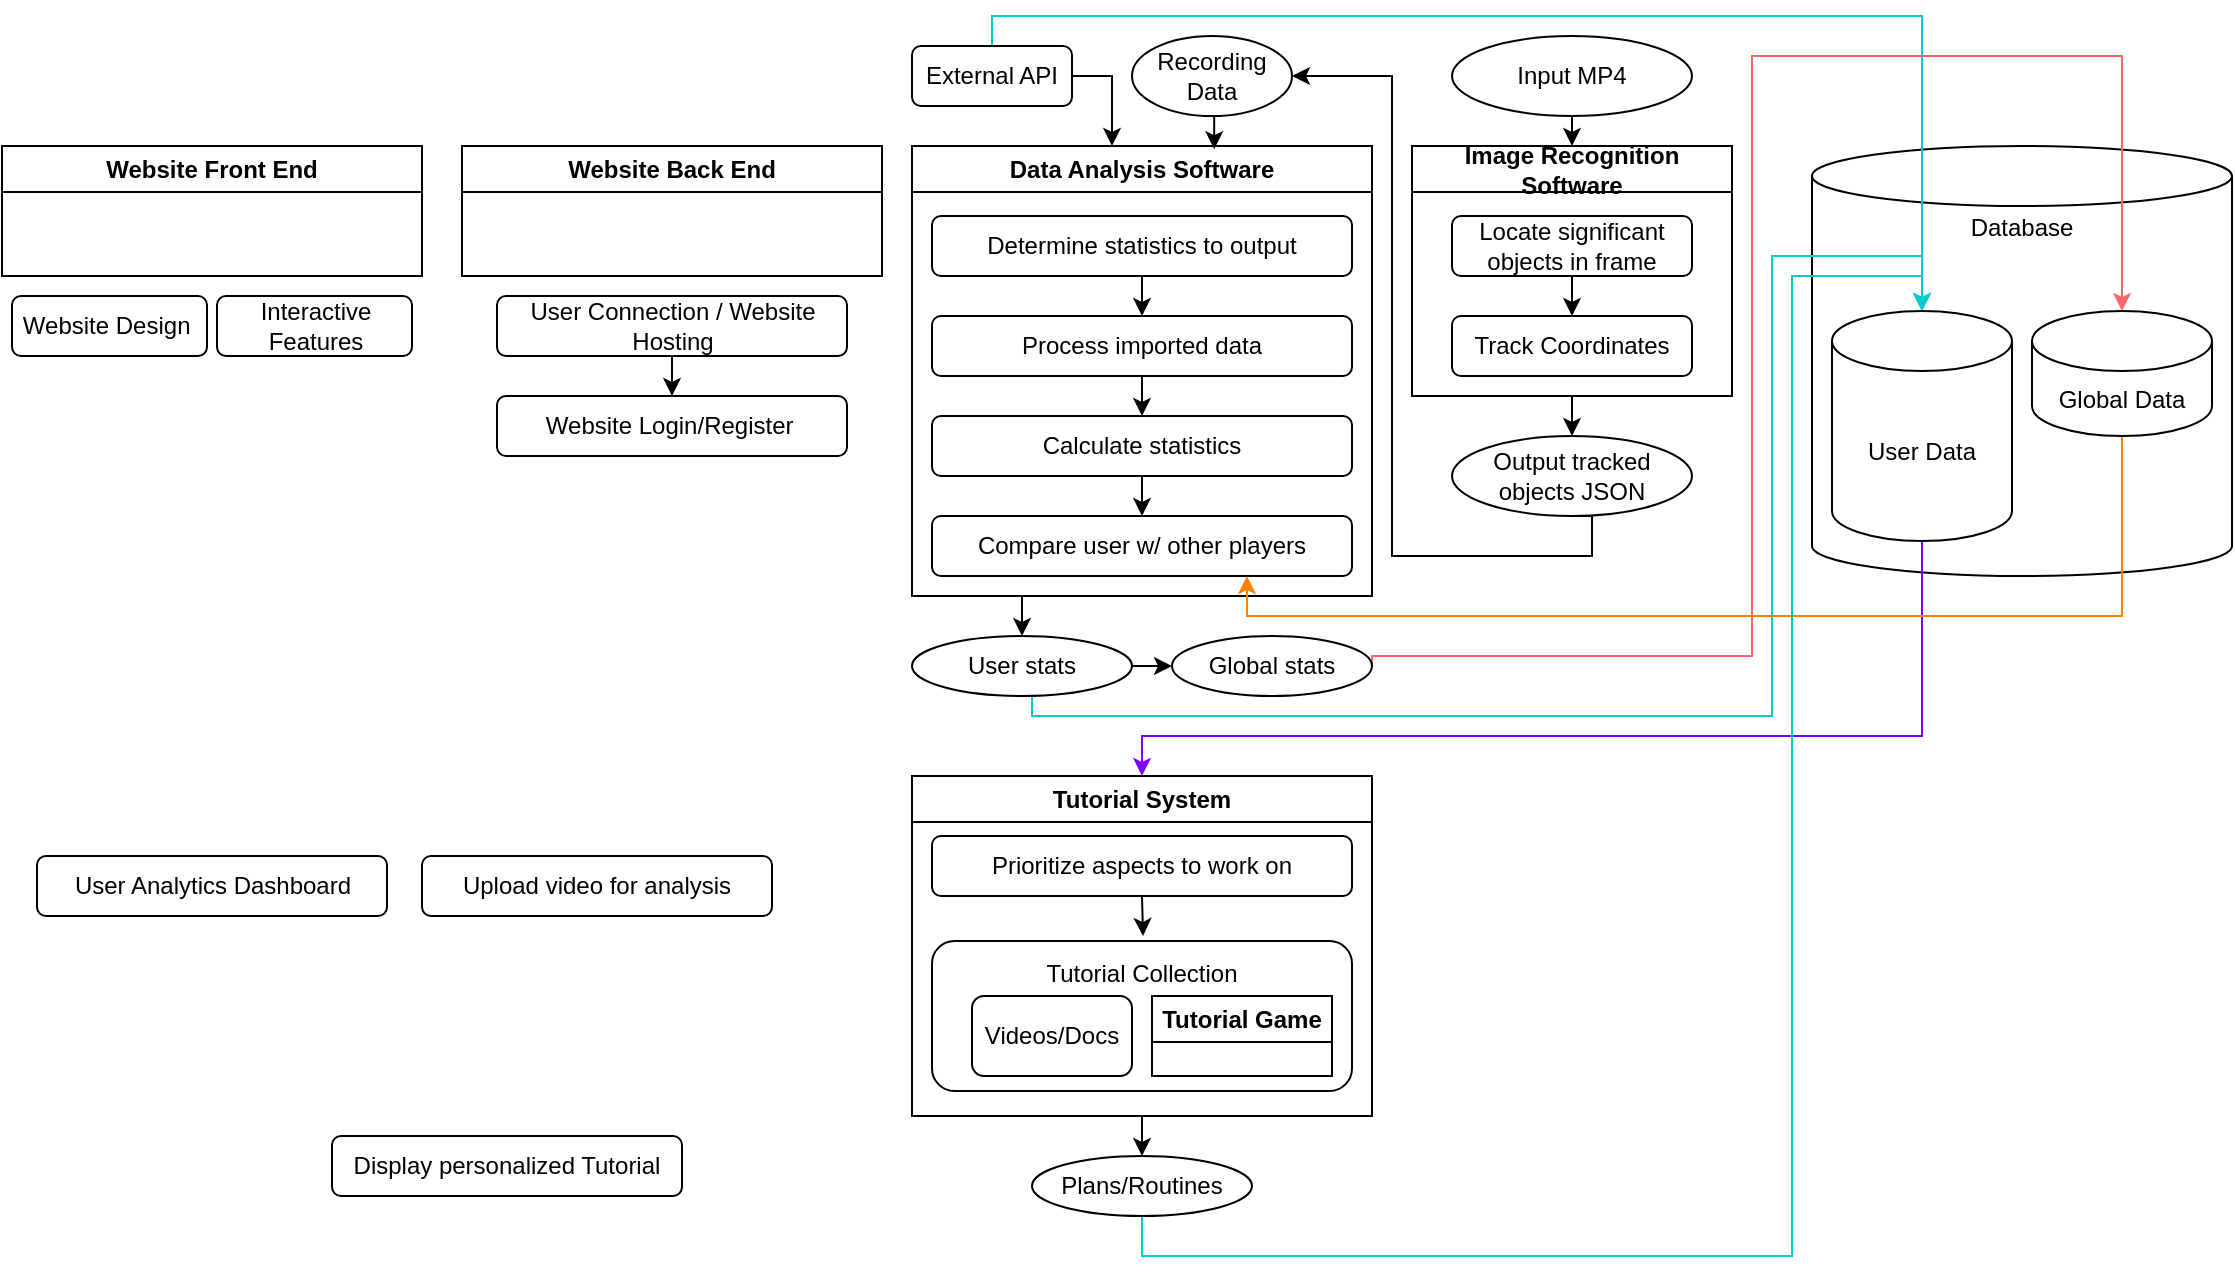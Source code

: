 <mxfile version="20.8.11" type="github"><diagram name="Page-1" id="dmgHdSIxBXw5DcmxPQaa"><mxGraphModel dx="1105" dy="1651" grid="1" gridSize="10" guides="1" tooltips="1" connect="1" arrows="1" fold="1" page="1" pageScale="1" pageWidth="850" pageHeight="1100" math="0" shadow="0"><root><mxCell id="0"/><mxCell id="1" parent="0"/><mxCell id="9tfqn4m647N9T7skgzmH-1" value="Website Back End" style="swimlane;whiteSpace=wrap;html=1;startSize=23;" vertex="1" parent="1"><mxGeometry x="245" y="15" width="210" height="65" as="geometry"><mxRectangle x="40" y="60" width="80" height="30" as="alternateBounds"/></mxGeometry></mxCell><mxCell id="9tfqn4m647N9T7skgzmH-3" value="&lt;p style=&quot;line-height: 120%;&quot;&gt;Database&lt;/p&gt;&lt;p style=&quot;line-height: 120%;&quot;&gt;&lt;br&gt;&lt;/p&gt;&lt;p style=&quot;line-height: 120%;&quot;&gt;&lt;br&gt;&lt;/p&gt;&lt;p style=&quot;line-height: 120%;&quot;&gt;&lt;br&gt;&lt;/p&gt;&lt;p style=&quot;line-height: 120%;&quot;&gt;&lt;br&gt;&lt;/p&gt;&lt;p style=&quot;line-height: 120%;&quot;&gt;&lt;br&gt;&lt;/p&gt;&lt;p style=&quot;line-height: 120%;&quot;&gt;&lt;br&gt;&lt;/p&gt;" style="shape=cylinder3;whiteSpace=wrap;html=1;boundedLbl=1;backgroundOutline=1;size=15;" vertex="1" parent="1"><mxGeometry x="920" y="15" width="210" height="215" as="geometry"/></mxCell><mxCell id="9tfqn4m647N9T7skgzmH-24" style="edgeStyle=orthogonalEdgeStyle;rounded=0;orthogonalLoop=1;jettySize=auto;html=1;exitX=0.5;exitY=1;exitDx=0;exitDy=0;entryX=0.5;entryY=0;entryDx=0;entryDy=0;" edge="1" parent="1" source="9tfqn4m647N9T7skgzmH-19" target="9tfqn4m647N9T7skgzmH-23"><mxGeometry relative="1" as="geometry"/></mxCell><mxCell id="9tfqn4m647N9T7skgzmH-19" value="User Connection / Website Hosting" style="rounded=1;whiteSpace=wrap;html=1;" vertex="1" parent="1"><mxGeometry x="262.5" y="90" width="175" height="30" as="geometry"/></mxCell><mxCell id="9tfqn4m647N9T7skgzmH-23" value="Website Login/Register&amp;nbsp;" style="rounded=1;whiteSpace=wrap;html=1;" vertex="1" parent="1"><mxGeometry x="262.5" y="140" width="175" height="30" as="geometry"/></mxCell><mxCell id="9tfqn4m647N9T7skgzmH-25" value="User Analytics Dashboard" style="rounded=1;whiteSpace=wrap;html=1;" vertex="1" parent="1"><mxGeometry x="32.5" y="370" width="175" height="30" as="geometry"/></mxCell><mxCell id="9tfqn4m647N9T7skgzmH-26" value="Upload video for analysis" style="rounded=1;whiteSpace=wrap;html=1;" vertex="1" parent="1"><mxGeometry x="225" y="370" width="175" height="30" as="geometry"/></mxCell><mxCell id="9tfqn4m647N9T7skgzmH-27" value="Display personalized Tutorial" style="rounded=1;whiteSpace=wrap;html=1;" vertex="1" parent="1"><mxGeometry x="180" y="510" width="175" height="30" as="geometry"/></mxCell><mxCell id="9tfqn4m647N9T7skgzmH-32" value="Website Design&amp;nbsp;" style="rounded=1;whiteSpace=wrap;html=1;" vertex="1" parent="1"><mxGeometry x="20" y="90" width="97.5" height="30" as="geometry"/></mxCell><mxCell id="9tfqn4m647N9T7skgzmH-47" style="edgeStyle=orthogonalEdgeStyle;rounded=0;orthogonalLoop=1;jettySize=auto;html=1;exitX=0.5;exitY=1;exitDx=0;exitDy=0;entryX=0.5;entryY=0;entryDx=0;entryDy=0;" edge="1" parent="1" source="9tfqn4m647N9T7skgzmH-13" target="9tfqn4m647N9T7skgzmH-46"><mxGeometry relative="1" as="geometry"/></mxCell><mxCell id="9tfqn4m647N9T7skgzmH-13" value="Image Recognition Software" style="swimlane;whiteSpace=wrap;html=1;" vertex="1" parent="1"><mxGeometry x="720" y="15" width="160" height="125" as="geometry"/></mxCell><mxCell id="9tfqn4m647N9T7skgzmH-44" style="edgeStyle=orthogonalEdgeStyle;rounded=0;orthogonalLoop=1;jettySize=auto;html=1;exitX=0.5;exitY=1;exitDx=0;exitDy=0;entryX=0.5;entryY=0;entryDx=0;entryDy=0;" edge="1" parent="9tfqn4m647N9T7skgzmH-13" source="9tfqn4m647N9T7skgzmH-39" target="9tfqn4m647N9T7skgzmH-43"><mxGeometry relative="1" as="geometry"/></mxCell><mxCell id="9tfqn4m647N9T7skgzmH-39" value="Locate significant objects in frame" style="rounded=1;whiteSpace=wrap;html=1;" vertex="1" parent="9tfqn4m647N9T7skgzmH-13"><mxGeometry x="20" y="35" width="120" height="30" as="geometry"/></mxCell><mxCell id="9tfqn4m647N9T7skgzmH-43" value="Track Coordinates" style="rounded=1;whiteSpace=wrap;html=1;" vertex="1" parent="9tfqn4m647N9T7skgzmH-13"><mxGeometry x="20" y="85" width="120" height="30" as="geometry"/></mxCell><mxCell id="9tfqn4m647N9T7skgzmH-74" style="edgeStyle=orthogonalEdgeStyle;rounded=0;orthogonalLoop=1;jettySize=auto;html=1;exitX=0.25;exitY=1;exitDx=0;exitDy=0;entryX=0.5;entryY=0;entryDx=0;entryDy=0;" edge="1" parent="1" source="9tfqn4m647N9T7skgzmH-18" target="9tfqn4m647N9T7skgzmH-55"><mxGeometry relative="1" as="geometry"/></mxCell><mxCell id="9tfqn4m647N9T7skgzmH-18" value="Data Analysis Software" style="swimlane;whiteSpace=wrap;html=1;" vertex="1" parent="1"><mxGeometry x="470" y="15" width="230" height="225" as="geometry"/></mxCell><mxCell id="9tfqn4m647N9T7skgzmH-64" style="edgeStyle=orthogonalEdgeStyle;rounded=0;orthogonalLoop=1;jettySize=auto;html=1;exitX=0.5;exitY=1;exitDx=0;exitDy=0;entryX=0.5;entryY=0;entryDx=0;entryDy=0;" edge="1" parent="9tfqn4m647N9T7skgzmH-18" source="9tfqn4m647N9T7skgzmH-52" target="9tfqn4m647N9T7skgzmH-53"><mxGeometry relative="1" as="geometry"/></mxCell><mxCell id="9tfqn4m647N9T7skgzmH-52" value="Determine statistics to output" style="rounded=1;whiteSpace=wrap;html=1;" vertex="1" parent="9tfqn4m647N9T7skgzmH-18"><mxGeometry x="10" y="35" width="210" height="30" as="geometry"/></mxCell><mxCell id="9tfqn4m647N9T7skgzmH-65" style="edgeStyle=orthogonalEdgeStyle;rounded=0;orthogonalLoop=1;jettySize=auto;html=1;exitX=0.5;exitY=1;exitDx=0;exitDy=0;entryX=0.5;entryY=0;entryDx=0;entryDy=0;" edge="1" parent="9tfqn4m647N9T7skgzmH-18" source="9tfqn4m647N9T7skgzmH-53" target="9tfqn4m647N9T7skgzmH-54"><mxGeometry relative="1" as="geometry"/></mxCell><mxCell id="9tfqn4m647N9T7skgzmH-53" value="Process imported data" style="rounded=1;whiteSpace=wrap;html=1;" vertex="1" parent="9tfqn4m647N9T7skgzmH-18"><mxGeometry x="10" y="85" width="210" height="30" as="geometry"/></mxCell><mxCell id="9tfqn4m647N9T7skgzmH-71" style="edgeStyle=orthogonalEdgeStyle;rounded=0;orthogonalLoop=1;jettySize=auto;html=1;exitX=0.5;exitY=1;exitDx=0;exitDy=0;entryX=0.5;entryY=0;entryDx=0;entryDy=0;" edge="1" parent="9tfqn4m647N9T7skgzmH-18" source="9tfqn4m647N9T7skgzmH-54" target="9tfqn4m647N9T7skgzmH-70"><mxGeometry relative="1" as="geometry"/></mxCell><mxCell id="9tfqn4m647N9T7skgzmH-54" value="Calculate statistics" style="rounded=1;whiteSpace=wrap;html=1;" vertex="1" parent="9tfqn4m647N9T7skgzmH-18"><mxGeometry x="10" y="135" width="210" height="30" as="geometry"/></mxCell><mxCell id="9tfqn4m647N9T7skgzmH-70" value="Compare user w/ other players" style="rounded=1;whiteSpace=wrap;html=1;" vertex="1" parent="9tfqn4m647N9T7skgzmH-18"><mxGeometry x="10" y="185" width="210" height="30" as="geometry"/></mxCell><mxCell id="9tfqn4m647N9T7skgzmH-33" value="Website Front End" style="swimlane;whiteSpace=wrap;html=1;startSize=23;" vertex="1" parent="1"><mxGeometry x="15" y="15" width="210" height="65" as="geometry"><mxRectangle x="40" y="60" width="80" height="30" as="alternateBounds"/></mxGeometry></mxCell><mxCell id="9tfqn4m647N9T7skgzmH-34" value="Interactive Features" style="rounded=1;whiteSpace=wrap;html=1;" vertex="1" parent="1"><mxGeometry x="122.5" y="90" width="97.5" height="30" as="geometry"/></mxCell><mxCell id="9tfqn4m647N9T7skgzmH-42" style="edgeStyle=orthogonalEdgeStyle;rounded=0;orthogonalLoop=1;jettySize=auto;html=1;exitX=0.5;exitY=1;exitDx=0;exitDy=0;entryX=0.5;entryY=0;entryDx=0;entryDy=0;" edge="1" parent="1" source="9tfqn4m647N9T7skgzmH-40" target="9tfqn4m647N9T7skgzmH-13"><mxGeometry relative="1" as="geometry"/></mxCell><mxCell id="9tfqn4m647N9T7skgzmH-40" value="Input MP4" style="ellipse;whiteSpace=wrap;html=1;" vertex="1" parent="1"><mxGeometry x="740" y="-40" width="120" height="40" as="geometry"/></mxCell><mxCell id="9tfqn4m647N9T7skgzmH-49" style="edgeStyle=orthogonalEdgeStyle;rounded=0;orthogonalLoop=1;jettySize=auto;html=1;exitX=0.5;exitY=1;exitDx=0;exitDy=0;" edge="1" parent="1" source="9tfqn4m647N9T7skgzmH-46"><mxGeometry relative="1" as="geometry"><mxPoint x="660" y="-20.0" as="targetPoint"/><Array as="points"><mxPoint x="810" y="220"/><mxPoint x="710" y="220"/><mxPoint x="710" y="-20"/></Array></mxGeometry></mxCell><mxCell id="9tfqn4m647N9T7skgzmH-46" value="Output tracked objects JSON" style="ellipse;whiteSpace=wrap;html=1;" vertex="1" parent="1"><mxGeometry x="740" y="160" width="120" height="40" as="geometry"/></mxCell><mxCell id="9tfqn4m647N9T7skgzmH-48" style="edgeStyle=orthogonalEdgeStyle;rounded=0;orthogonalLoop=1;jettySize=auto;html=1;exitX=1;exitY=0.5;exitDx=0;exitDy=0;" edge="1" parent="1" source="9tfqn4m647N9T7skgzmH-37"><mxGeometry relative="1" as="geometry"><mxPoint x="570" y="15" as="targetPoint"/><Array as="points"><mxPoint x="570" y="-20"/><mxPoint x="570" y="15"/></Array></mxGeometry></mxCell><mxCell id="9tfqn4m647N9T7skgzmH-63" style="edgeStyle=orthogonalEdgeStyle;rounded=0;orthogonalLoop=1;jettySize=auto;html=1;exitX=0.5;exitY=0;exitDx=0;exitDy=0;strokeColor=#00CCCC;" edge="1" parent="1" source="9tfqn4m647N9T7skgzmH-37" target="9tfqn4m647N9T7skgzmH-57"><mxGeometry relative="1" as="geometry"><Array as="points"><mxPoint x="510" y="-50"/><mxPoint x="975" y="-50"/></Array></mxGeometry></mxCell><mxCell id="9tfqn4m647N9T7skgzmH-37" value="External API" style="rounded=1;whiteSpace=wrap;html=1;" vertex="1" parent="1"><mxGeometry x="470" y="-35" width="80" height="30" as="geometry"/></mxCell><mxCell id="9tfqn4m647N9T7skgzmH-51" style="edgeStyle=orthogonalEdgeStyle;rounded=0;orthogonalLoop=1;jettySize=auto;html=1;exitX=0.5;exitY=1;exitDx=0;exitDy=0;entryX=0.657;entryY=0.007;entryDx=0;entryDy=0;entryPerimeter=0;" edge="1" parent="1" source="9tfqn4m647N9T7skgzmH-50" target="9tfqn4m647N9T7skgzmH-18"><mxGeometry relative="1" as="geometry"/></mxCell><mxCell id="9tfqn4m647N9T7skgzmH-50" value="Recording Data" style="ellipse;whiteSpace=wrap;html=1;" vertex="1" parent="1"><mxGeometry x="580" y="-40" width="80" height="40" as="geometry"/></mxCell><mxCell id="9tfqn4m647N9T7skgzmH-62" style="edgeStyle=orthogonalEdgeStyle;rounded=0;orthogonalLoop=1;jettySize=auto;html=1;exitX=0.5;exitY=1;exitDx=0;exitDy=0;entryX=0.5;entryY=0;entryDx=0;entryDy=0;entryPerimeter=0;strokeColor=#00CCCC;" edge="1" parent="1" source="9tfqn4m647N9T7skgzmH-55" target="9tfqn4m647N9T7skgzmH-57"><mxGeometry relative="1" as="geometry"><Array as="points"><mxPoint x="530" y="290"/><mxPoint x="530" y="300"/><mxPoint x="900" y="300"/><mxPoint x="900" y="70"/><mxPoint x="975" y="70"/></Array></mxGeometry></mxCell><mxCell id="9tfqn4m647N9T7skgzmH-72" style="edgeStyle=orthogonalEdgeStyle;rounded=0;orthogonalLoop=1;jettySize=auto;html=1;exitX=1;exitY=0.5;exitDx=0;exitDy=0;entryX=0;entryY=0.5;entryDx=0;entryDy=0;" edge="1" parent="1" source="9tfqn4m647N9T7skgzmH-55" target="9tfqn4m647N9T7skgzmH-68"><mxGeometry relative="1" as="geometry"/></mxCell><mxCell id="9tfqn4m647N9T7skgzmH-55" value="User stats" style="ellipse;whiteSpace=wrap;html=1;" vertex="1" parent="1"><mxGeometry x="470" y="260" width="110" height="30" as="geometry"/></mxCell><mxCell id="9tfqn4m647N9T7skgzmH-77" style="edgeStyle=orthogonalEdgeStyle;rounded=0;orthogonalLoop=1;jettySize=auto;html=1;exitX=0.5;exitY=1;exitDx=0;exitDy=0;exitPerimeter=0;strokeColor=#7F00FF;" edge="1" parent="1" source="9tfqn4m647N9T7skgzmH-57" target="9tfqn4m647N9T7skgzmH-75"><mxGeometry relative="1" as="geometry"><Array as="points"><mxPoint x="975" y="310"/><mxPoint x="585" y="310"/></Array></mxGeometry></mxCell><mxCell id="9tfqn4m647N9T7skgzmH-57" value="User Data" style="shape=cylinder3;whiteSpace=wrap;html=1;boundedLbl=1;backgroundOutline=1;size=15;" vertex="1" parent="1"><mxGeometry x="930" y="97.5" width="90" height="115" as="geometry"/></mxCell><mxCell id="9tfqn4m647N9T7skgzmH-91" style="edgeStyle=orthogonalEdgeStyle;rounded=0;orthogonalLoop=1;jettySize=auto;html=1;exitX=0.5;exitY=1;exitDx=0;exitDy=0;exitPerimeter=0;entryX=0.75;entryY=1;entryDx=0;entryDy=0;strokeColor=#FF8000;" edge="1" parent="1" source="9tfqn4m647N9T7skgzmH-58" target="9tfqn4m647N9T7skgzmH-70"><mxGeometry relative="1" as="geometry"/></mxCell><mxCell id="9tfqn4m647N9T7skgzmH-58" value="Global Data" style="shape=cylinder3;whiteSpace=wrap;html=1;boundedLbl=1;backgroundOutline=1;size=15;" vertex="1" parent="1"><mxGeometry x="1030" y="97.5" width="90" height="62.5" as="geometry"/></mxCell><mxCell id="9tfqn4m647N9T7skgzmH-73" style="edgeStyle=orthogonalEdgeStyle;rounded=0;orthogonalLoop=1;jettySize=auto;html=1;exitX=1;exitY=0.5;exitDx=0;exitDy=0;entryX=0.5;entryY=0;entryDx=0;entryDy=0;entryPerimeter=0;strokeColor=#FF6666;" edge="1" parent="1" source="9tfqn4m647N9T7skgzmH-68" target="9tfqn4m647N9T7skgzmH-58"><mxGeometry relative="1" as="geometry"><Array as="points"><mxPoint x="700" y="270"/><mxPoint x="890" y="270"/><mxPoint x="890" y="-30"/><mxPoint x="1075" y="-30"/></Array></mxGeometry></mxCell><mxCell id="9tfqn4m647N9T7skgzmH-68" value="Global stats" style="ellipse;whiteSpace=wrap;html=1;" vertex="1" parent="1"><mxGeometry x="600" y="260" width="100" height="30" as="geometry"/></mxCell><mxCell id="9tfqn4m647N9T7skgzmH-89" style="edgeStyle=orthogonalEdgeStyle;rounded=0;orthogonalLoop=1;jettySize=auto;html=1;exitX=0.5;exitY=1;exitDx=0;exitDy=0;entryX=0.5;entryY=0;entryDx=0;entryDy=0;" edge="1" parent="1" source="9tfqn4m647N9T7skgzmH-75" target="9tfqn4m647N9T7skgzmH-88"><mxGeometry relative="1" as="geometry"/></mxCell><mxCell id="9tfqn4m647N9T7skgzmH-75" value="Tutorial System" style="swimlane;whiteSpace=wrap;html=1;" vertex="1" parent="1"><mxGeometry x="470" y="330" width="230" height="170" as="geometry"/></mxCell><mxCell id="9tfqn4m647N9T7skgzmH-83" value="Tutorial Collection&lt;br&gt;&lt;br&gt;&lt;br&gt;&lt;br&gt;" style="rounded=1;whiteSpace=wrap;html=1;" vertex="1" parent="9tfqn4m647N9T7skgzmH-75"><mxGeometry x="10" y="82.5" width="210" height="75" as="geometry"/></mxCell><mxCell id="9tfqn4m647N9T7skgzmH-36" value="Tutorial Game" style="swimlane;whiteSpace=wrap;html=1;" vertex="1" parent="9tfqn4m647N9T7skgzmH-75"><mxGeometry x="120" y="110" width="90" height="40" as="geometry"/></mxCell><mxCell id="9tfqn4m647N9T7skgzmH-78" value="Prioritize aspects to work on" style="rounded=1;whiteSpace=wrap;html=1;" vertex="1" parent="9tfqn4m647N9T7skgzmH-75"><mxGeometry x="10" y="30" width="210" height="30" as="geometry"/></mxCell><mxCell id="9tfqn4m647N9T7skgzmH-82" value="Videos/Docs" style="rounded=1;whiteSpace=wrap;html=1;" vertex="1" parent="9tfqn4m647N9T7skgzmH-75"><mxGeometry x="30" y="110" width="80" height="40" as="geometry"/></mxCell><mxCell id="9tfqn4m647N9T7skgzmH-86" style="edgeStyle=orthogonalEdgeStyle;rounded=0;orthogonalLoop=1;jettySize=auto;html=1;exitX=0.5;exitY=1;exitDx=0;exitDy=0;" edge="1" parent="1" source="9tfqn4m647N9T7skgzmH-78"><mxGeometry relative="1" as="geometry"><mxPoint x="585.526" y="410" as="targetPoint"/></mxGeometry></mxCell><mxCell id="9tfqn4m647N9T7skgzmH-90" style="edgeStyle=orthogonalEdgeStyle;rounded=0;orthogonalLoop=1;jettySize=auto;html=1;exitX=0.5;exitY=1;exitDx=0;exitDy=0;entryX=0.5;entryY=0;entryDx=0;entryDy=0;entryPerimeter=0;strokeColor=#00CCCC;" edge="1" parent="1" source="9tfqn4m647N9T7skgzmH-88" target="9tfqn4m647N9T7skgzmH-57"><mxGeometry relative="1" as="geometry"><Array as="points"><mxPoint x="585" y="570"/><mxPoint x="910" y="570"/><mxPoint x="910" y="80"/><mxPoint x="975" y="80"/></Array></mxGeometry></mxCell><mxCell id="9tfqn4m647N9T7skgzmH-88" value="Plans/Routines" style="ellipse;whiteSpace=wrap;html=1;" vertex="1" parent="1"><mxGeometry x="530" y="520" width="110" height="30" as="geometry"/></mxCell></root></mxGraphModel></diagram></mxfile>